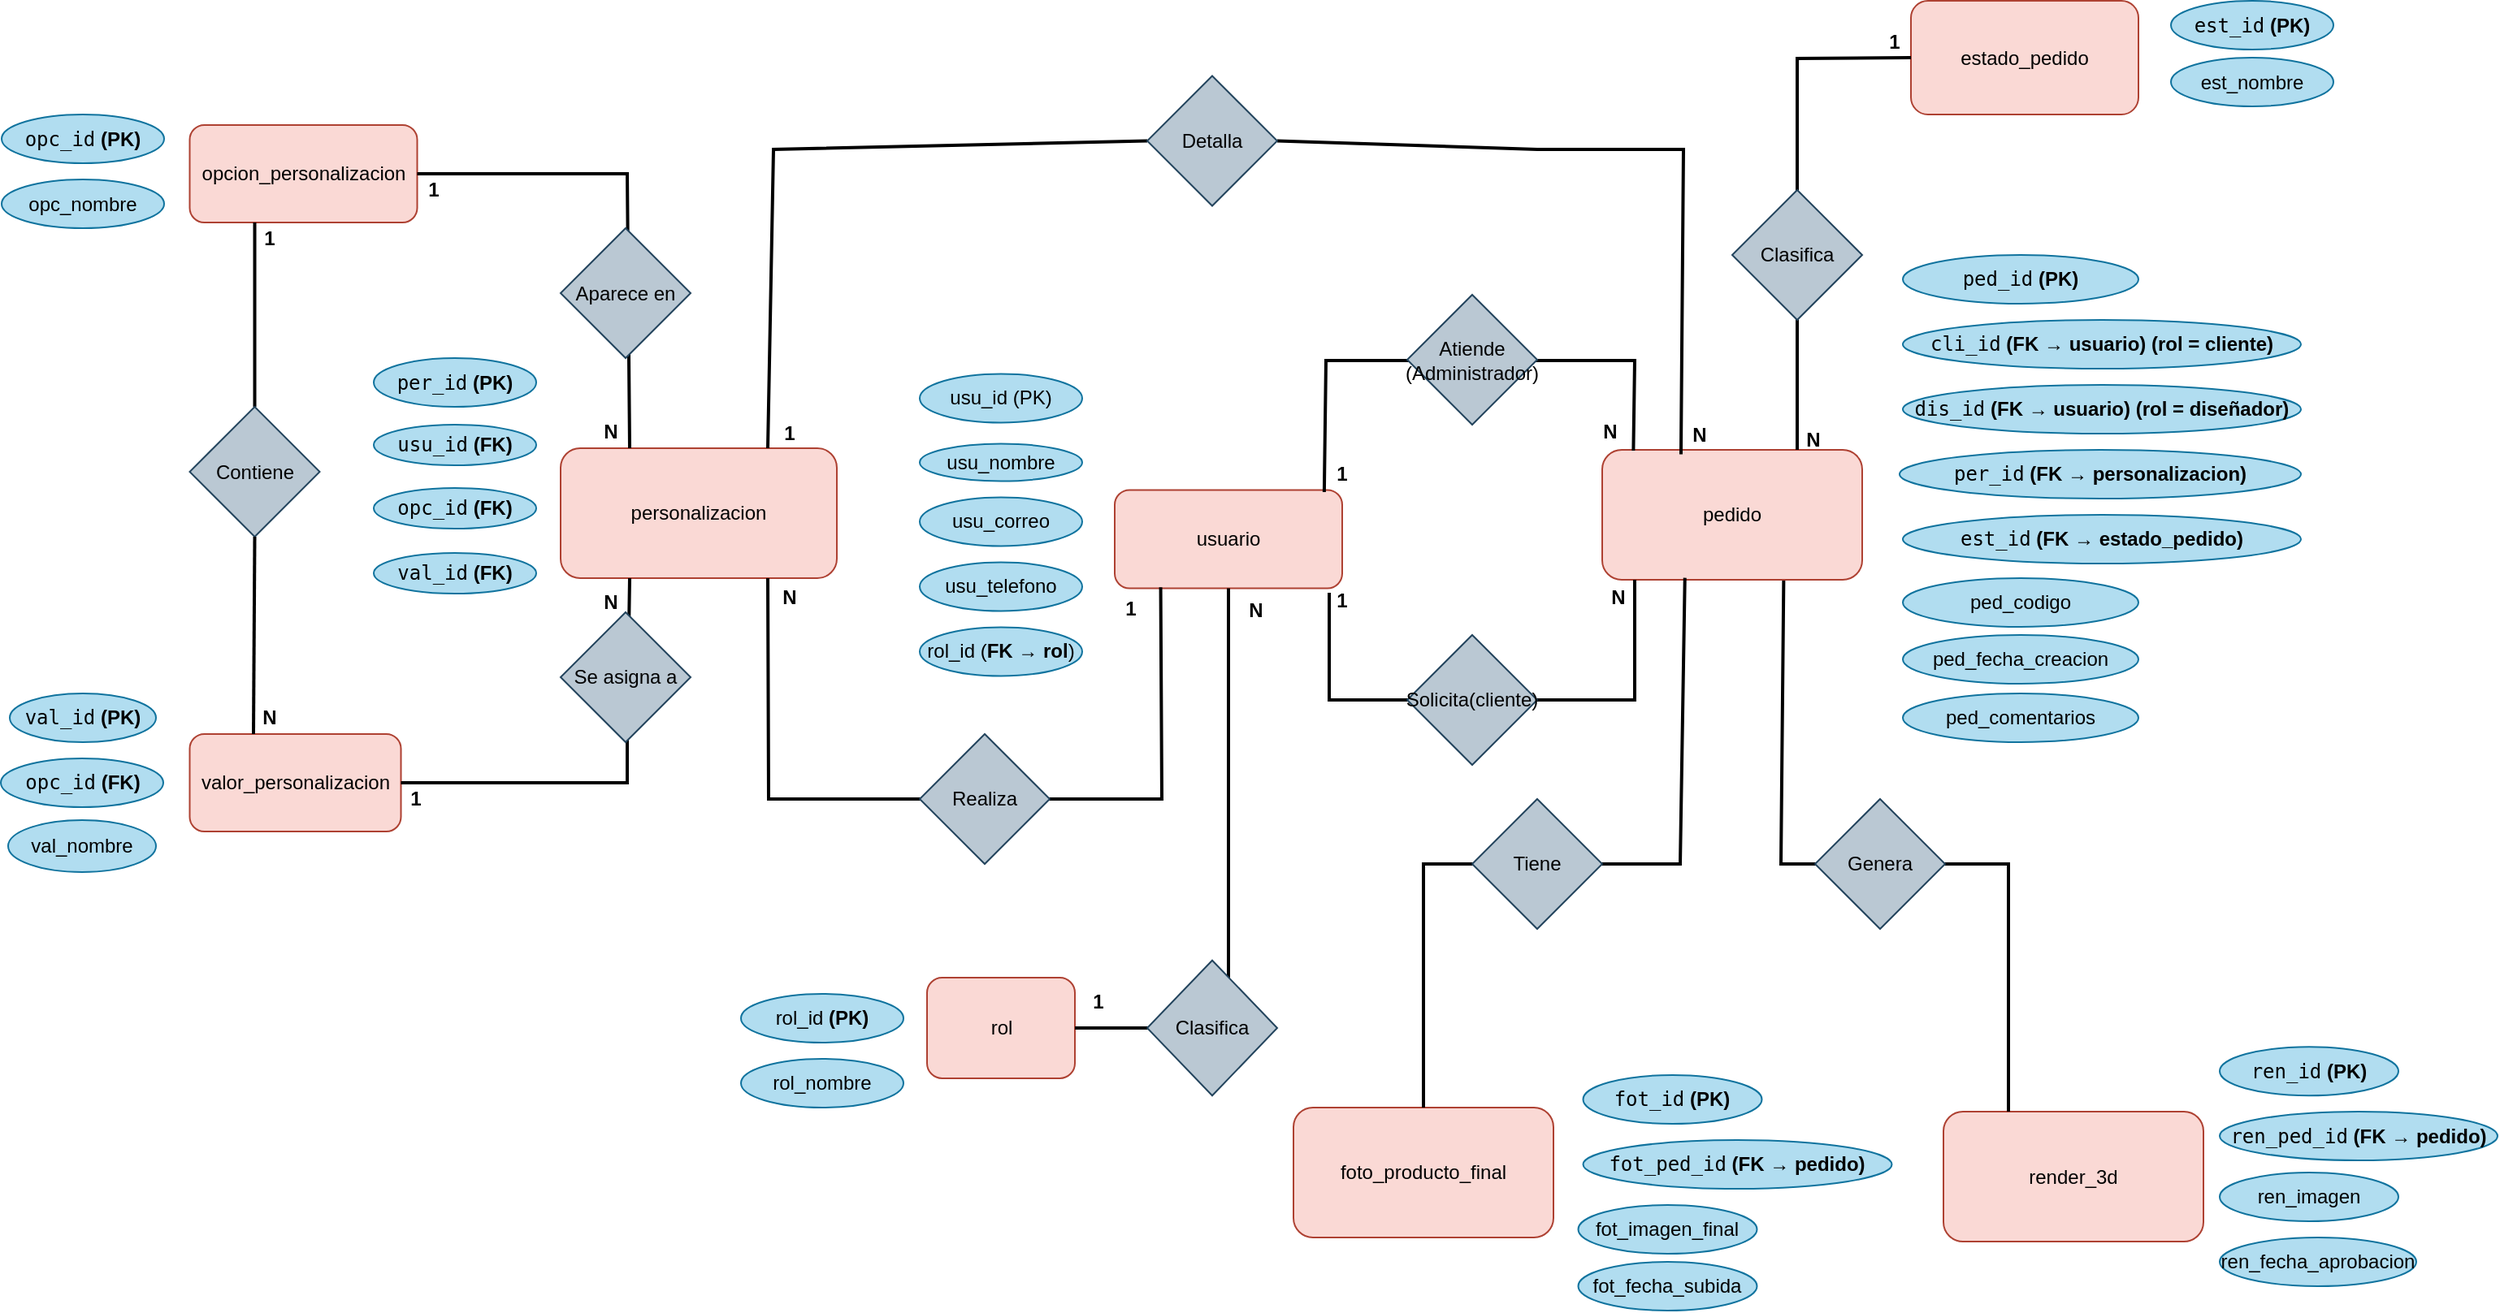 <mxfile version="26.1.0">
  <diagram name="Página-1" id="IZ9aaX0CL8ISWYpzeLji">
    <mxGraphModel dx="3585" dy="3099" grid="1" gridSize="10" guides="1" tooltips="1" connect="1" arrows="1" fold="1" page="1" pageScale="1" pageWidth="827" pageHeight="1169" math="0" shadow="0">
      <root>
        <mxCell id="0" />
        <mxCell id="1" parent="0" />
        <mxCell id="XxPVWchY2s5UTxcfIhzu-47" style="edgeStyle=orthogonalEdgeStyle;rounded=0;orthogonalLoop=1;jettySize=auto;html=1;exitX=0.5;exitY=1;exitDx=0;exitDy=0;" parent="1" edge="1">
          <mxGeometry relative="1" as="geometry">
            <mxPoint x="972.75" y="-474.5" as="sourcePoint" />
            <mxPoint x="972.75" y="-474.5" as="targetPoint" />
          </mxGeometry>
        </mxCell>
        <mxCell id="C6trESYmQw4pcrg69I6m-8" value="&lt;div&gt;pedido&lt;/div&gt;" style="rounded=1;whiteSpace=wrap;html=1;fillColor=#fad9d5;strokeColor=#ae4132;" parent="1" vertex="1">
          <mxGeometry x="1070" y="-775" width="160" height="80" as="geometry" />
        </mxCell>
        <mxCell id="C6trESYmQw4pcrg69I6m-11" value="personalizacion" style="rounded=1;whiteSpace=wrap;html=1;fillColor=#fad9d5;strokeColor=#ae4132;" parent="1" vertex="1">
          <mxGeometry x="429" y="-776" width="170" height="80" as="geometry" />
        </mxCell>
        <mxCell id="C6trESYmQw4pcrg69I6m-14" value="&lt;div&gt;foto_producto_final&lt;/div&gt;" style="rounded=1;whiteSpace=wrap;html=1;fillColor=#fad9d5;strokeColor=#ae4132;" parent="1" vertex="1">
          <mxGeometry x="880" y="-370" width="160" height="80" as="geometry" />
        </mxCell>
        <mxCell id="C6trESYmQw4pcrg69I6m-17" value="&lt;div&gt;render_3d&lt;/div&gt;" style="rounded=1;whiteSpace=wrap;html=1;fillColor=#fad9d5;strokeColor=#ae4132;" parent="1" vertex="1">
          <mxGeometry x="1280" y="-367.5" width="160" height="80" as="geometry" />
        </mxCell>
        <mxCell id="C6trESYmQw4pcrg69I6m-18" value="&lt;div&gt;usuario&lt;/div&gt;" style="rounded=1;whiteSpace=wrap;html=1;fillColor=#fad9d5;strokeColor=#ae4132;" parent="1" vertex="1">
          <mxGeometry x="770" y="-750.25" width="140" height="60.5" as="geometry" />
        </mxCell>
        <mxCell id="C6trESYmQw4pcrg69I6m-19" value="usu_nombre" style="ellipse;whiteSpace=wrap;html=1;fillColor=#b1ddf0;strokeColor=#10739e;" parent="1" vertex="1">
          <mxGeometry x="650" y="-778.75" width="100" height="23" as="geometry" />
        </mxCell>
        <mxCell id="C6trESYmQw4pcrg69I6m-20" value="usu_correo" style="ellipse;whiteSpace=wrap;html=1;fillColor=#b1ddf0;strokeColor=#10739e;" parent="1" vertex="1">
          <mxGeometry x="650" y="-745.75" width="100" height="30" as="geometry" />
        </mxCell>
        <mxCell id="C6trESYmQw4pcrg69I6m-21" value="usu_telefono" style="ellipse;whiteSpace=wrap;html=1;fillColor=#b1ddf0;strokeColor=#10739e;" parent="1" vertex="1">
          <mxGeometry x="650" y="-705.75" width="100" height="30" as="geometry" />
        </mxCell>
        <mxCell id="C6trESYmQw4pcrg69I6m-22" value="usu_id (PK)" style="ellipse;whiteSpace=wrap;html=1;fillColor=#b1ddf0;strokeColor=#10739e;" parent="1" vertex="1">
          <mxGeometry x="650" y="-821.75" width="100" height="30" as="geometry" />
        </mxCell>
        <mxCell id="C6trESYmQw4pcrg69I6m-23" value="rol_id (&lt;b&gt;FK → rol&lt;/b&gt;)" style="ellipse;whiteSpace=wrap;html=1;fillColor=#b1ddf0;strokeColor=#10739e;" parent="1" vertex="1">
          <mxGeometry x="650" y="-665.75" width="100" height="30" as="geometry" />
        </mxCell>
        <mxCell id="C6trESYmQw4pcrg69I6m-24" value="&lt;code data-end=&quot;754&quot; data-start=&quot;746&quot;&gt;usu_id&lt;/code&gt; &lt;strong data-end=&quot;773&quot; data-start=&quot;755&quot;&gt;(FK)&lt;/strong&gt;" style="ellipse;whiteSpace=wrap;html=1;fillColor=#b1ddf0;strokeColor=#10739e;" parent="1" vertex="1">
          <mxGeometry x="314" y="-790.5" width="100" height="25" as="geometry" />
        </mxCell>
        <mxCell id="C6trESYmQw4pcrg69I6m-25" value="&lt;code data-end=&quot;786&quot; data-start=&quot;778&quot;&gt;opc_id&lt;/code&gt; &lt;strong data-end=&quot;820&quot; data-start=&quot;787&quot;&gt;(FK)&lt;/strong&gt;" style="ellipse;whiteSpace=wrap;html=1;fillColor=#b1ddf0;strokeColor=#10739e;" parent="1" vertex="1">
          <mxGeometry x="314" y="-751.5" width="100" height="25" as="geometry" />
        </mxCell>
        <mxCell id="C6trESYmQw4pcrg69I6m-26" value="&lt;code data-end=&quot;833&quot; data-start=&quot;825&quot;&gt;val_id&lt;/code&gt; &lt;strong data-end=&quot;866&quot; data-start=&quot;834&quot;&gt;(FK&lt;/strong&gt;&lt;strong style=&quot;background-color: transparent; color: light-dark(rgb(0, 0, 0), rgb(255, 255, 255));&quot; data-end=&quot;866&quot; data-start=&quot;834&quot;&gt;)&lt;/strong&gt;" style="ellipse;whiteSpace=wrap;html=1;fillColor=#b1ddf0;strokeColor=#10739e;" parent="1" vertex="1">
          <mxGeometry x="314" y="-711.5" width="100" height="25" as="geometry" />
        </mxCell>
        <mxCell id="C6trESYmQw4pcrg69I6m-27" value="&lt;code data-end=&quot;732&quot; data-start=&quot;724&quot;&gt;per_id&lt;/code&gt; &lt;strong data-end=&quot;741&quot; data-start=&quot;733&quot;&gt;(PK)&lt;/strong&gt;" style="ellipse;whiteSpace=wrap;html=1;fillColor=#b1ddf0;strokeColor=#10739e;" parent="1" vertex="1">
          <mxGeometry x="314" y="-831.5" width="100" height="30" as="geometry" />
        </mxCell>
        <mxCell id="C6trESYmQw4pcrg69I6m-29" value="&lt;code data-end=&quot;1222&quot; data-start=&quot;1214&quot;&gt;ren_id&lt;/code&gt; &lt;strong data-end=&quot;1231&quot; data-start=&quot;1223&quot;&gt;(PK)&lt;/strong&gt;" style="ellipse;whiteSpace=wrap;html=1;fillColor=#b1ddf0;strokeColor=#10739e;" parent="1" vertex="1">
          <mxGeometry x="1450" y="-407.38" width="110" height="30" as="geometry" />
        </mxCell>
        <mxCell id="C6trESYmQw4pcrg69I6m-30" value="ren_imagen" style="ellipse;whiteSpace=wrap;html=1;fillColor=#b1ddf0;strokeColor=#10739e;" parent="1" vertex="1">
          <mxGeometry x="1450" y="-330" width="110" height="30" as="geometry" />
        </mxCell>
        <mxCell id="C6trESYmQw4pcrg69I6m-31" value="ren_fecha_aprobacion" style="ellipse;whiteSpace=wrap;html=1;fillColor=#b1ddf0;strokeColor=#10739e;" parent="1" vertex="1">
          <mxGeometry x="1450" y="-290" width="121" height="30" as="geometry" />
        </mxCell>
        <mxCell id="C6trESYmQw4pcrg69I6m-32" value="&lt;code data-end=&quot;969&quot; data-start=&quot;961&quot;&gt;ped_id&lt;/code&gt; &lt;strong data-end=&quot;978&quot; data-start=&quot;970&quot;&gt;(PK)&lt;/strong&gt;" style="ellipse;whiteSpace=wrap;html=1;fillColor=#b1ddf0;strokeColor=#10739e;" parent="1" vertex="1">
          <mxGeometry x="1255" y="-895" width="145" height="30" as="geometry" />
        </mxCell>
        <mxCell id="C6trESYmQw4pcrg69I6m-33" value="&lt;code data-end=&quot;991&quot; data-start=&quot;983&quot;&gt;cli_id&lt;/code&gt;&amp;nbsp;&lt;b&gt;(FK → usuario) (rol = cliente)&lt;/b&gt;" style="ellipse;whiteSpace=wrap;html=1;fillColor=#b1ddf0;strokeColor=#10739e;" parent="1" vertex="1">
          <mxGeometry x="1255" y="-855" width="245" height="30" as="geometry" />
        </mxCell>
        <mxCell id="C6trESYmQw4pcrg69I6m-34" value="&lt;code data-end=&quot;1248&quot; data-start=&quot;1236&quot;&gt;ren_ped_id&lt;/code&gt; &lt;strong data-end=&quot;1266&quot; data-start=&quot;1249&quot;&gt;(FK → pedido)&lt;/strong&gt;" style="ellipse;whiteSpace=wrap;html=1;fillColor=#b1ddf0;strokeColor=#10739e;" parent="1" vertex="1">
          <mxGeometry x="1450" y="-367.5" width="171" height="30" as="geometry" />
        </mxCell>
        <mxCell id="C6trESYmQw4pcrg69I6m-35" value="&lt;code data-end=&quot;1023&quot; data-start=&quot;1015&quot;&gt;dis_id&lt;/code&gt; &lt;strong data-end=&quot;1042&quot; data-start=&quot;1024&quot;&gt;(FK → usuario) (rol = diseñador)&lt;/strong&gt;" style="ellipse;whiteSpace=wrap;html=1;fillColor=#b1ddf0;strokeColor=#10739e;" parent="1" vertex="1">
          <mxGeometry x="1255" y="-815" width="245" height="30" as="geometry" />
        </mxCell>
        <mxCell id="C6trESYmQw4pcrg69I6m-36" value="&lt;code data-end=&quot;1055&quot; data-start=&quot;1047&quot;&gt;per_id&lt;/code&gt;&amp;nbsp;&lt;b&gt;(FK → personalizacion)&lt;/b&gt;" style="ellipse;whiteSpace=wrap;html=1;fillColor=#b1ddf0;strokeColor=#10739e;" parent="1" vertex="1">
          <mxGeometry x="1253" y="-775" width="247" height="30" as="geometry" />
        </mxCell>
        <mxCell id="C6trESYmQw4pcrg69I6m-37" value="&lt;code data-end=&quot;1095&quot; data-start=&quot;1087&quot;&gt;est_id&lt;/code&gt; &lt;strong data-end=&quot;1120&quot; data-start=&quot;1096&quot;&gt;(FK → estado_pedido)&lt;/strong&gt;" style="ellipse;whiteSpace=wrap;html=1;fillColor=#b1ddf0;strokeColor=#10739e;" parent="1" vertex="1">
          <mxGeometry x="1255" y="-735" width="245" height="30" as="geometry" />
        </mxCell>
        <mxCell id="C6trESYmQw4pcrg69I6m-38" value="&lt;code data-end=&quot;1394&quot; data-start=&quot;1386&quot;&gt;fot_id&lt;/code&gt; &lt;strong data-end=&quot;1403&quot; data-start=&quot;1395&quot;&gt;(PK)&lt;/strong&gt;" style="ellipse;whiteSpace=wrap;html=1;fillColor=#b1ddf0;strokeColor=#10739e;" parent="1" vertex="1">
          <mxGeometry x="1058.25" y="-390" width="110" height="30" as="geometry" />
        </mxCell>
        <mxCell id="C6trESYmQw4pcrg69I6m-39" value="&lt;code data-end=&quot;1420&quot; data-start=&quot;1408&quot;&gt;fot_ped_id&lt;/code&gt; &lt;strong data-end=&quot;1438&quot; data-start=&quot;1421&quot;&gt;(FK → pedido)&lt;/strong&gt;" style="ellipse;whiteSpace=wrap;html=1;fillColor=#b1ddf0;strokeColor=#10739e;" parent="1" vertex="1">
          <mxGeometry x="1058.25" y="-350" width="190" height="30" as="geometry" />
        </mxCell>
        <mxCell id="C6trESYmQw4pcrg69I6m-40" value="fot_imagen_final" style="ellipse;whiteSpace=wrap;html=1;fillColor=#b1ddf0;strokeColor=#10739e;" parent="1" vertex="1">
          <mxGeometry x="1055.25" y="-310" width="110" height="30" as="geometry" />
        </mxCell>
        <mxCell id="C6trESYmQw4pcrg69I6m-41" value="fot_fecha_subida" style="ellipse;whiteSpace=wrap;html=1;fillColor=#b1ddf0;strokeColor=#10739e;" parent="1" vertex="1">
          <mxGeometry x="1055.25" y="-275" width="110" height="30" as="geometry" />
        </mxCell>
        <mxCell id="C6trESYmQw4pcrg69I6m-53" value="&lt;div&gt;opcion_personalizacion&lt;/div&gt;" style="rounded=1;whiteSpace=wrap;html=1;fillColor=#fad9d5;strokeColor=#ae4132;" parent="1" vertex="1">
          <mxGeometry x="200.75" y="-975" width="140" height="60" as="geometry" />
        </mxCell>
        <mxCell id="C6trESYmQw4pcrg69I6m-54" value="&lt;code data-end=&quot;535&quot; data-start=&quot;527&quot;&gt;opc_id&lt;/code&gt; &lt;strong data-end=&quot;544&quot; data-start=&quot;536&quot;&gt;(PK)&lt;/strong&gt;" style="ellipse;whiteSpace=wrap;html=1;fillColor=#b1ddf0;strokeColor=#10739e;" parent="1" vertex="1">
          <mxGeometry x="85" y="-981.5" width="100" height="30" as="geometry" />
        </mxCell>
        <mxCell id="C6trESYmQw4pcrg69I6m-57" value="opc_nombre" style="ellipse;whiteSpace=wrap;html=1;fillColor=#b1ddf0;strokeColor=#10739e;" parent="1" vertex="1">
          <mxGeometry x="85" y="-941.5" width="100" height="30" as="geometry" />
        </mxCell>
        <mxCell id="C6trESYmQw4pcrg69I6m-59" value="&lt;div&gt;valor_personalizacion&lt;/div&gt;" style="rounded=1;whiteSpace=wrap;html=1;fillColor=#fad9d5;strokeColor=#ae4132;" parent="1" vertex="1">
          <mxGeometry x="200.75" y="-600" width="130" height="60" as="geometry" />
        </mxCell>
        <mxCell id="C6trESYmQw4pcrg69I6m-61" value="&lt;code data-end=&quot;613&quot; data-start=&quot;605&quot;&gt;val_id&lt;/code&gt; &lt;strong data-end=&quot;622&quot; data-start=&quot;614&quot;&gt;(PK)&lt;/strong&gt;" style="ellipse;whiteSpace=wrap;html=1;fillColor=#b1ddf0;strokeColor=#10739e;" parent="1" vertex="1">
          <mxGeometry x="90" y="-625" width="90" height="30" as="geometry" />
        </mxCell>
        <mxCell id="C6trESYmQw4pcrg69I6m-62" value="&lt;code data-end=&quot;635&quot; data-start=&quot;627&quot;&gt;opc_id&lt;/code&gt; &lt;strong data-end=&quot;669&quot; data-start=&quot;636&quot;&gt;(FK)&lt;/strong&gt;" style="ellipse;whiteSpace=wrap;html=1;fillColor=#b1ddf0;strokeColor=#10739e;" parent="1" vertex="1">
          <mxGeometry x="84.5" y="-585" width="100" height="30" as="geometry" />
        </mxCell>
        <mxCell id="C6trESYmQw4pcrg69I6m-65" value="val_nombre" style="ellipse;whiteSpace=wrap;html=1;fillColor=#b1ddf0;strokeColor=#10739e;" parent="1" vertex="1">
          <mxGeometry x="89" y="-547" width="91" height="32" as="geometry" />
        </mxCell>
        <mxCell id="C6trESYmQw4pcrg69I6m-69" value="" style="endArrow=none;html=1;rounded=0;strokeWidth=2;exitX=0.25;exitY=1;exitDx=0;exitDy=0;entryX=1;entryY=0.5;entryDx=0;entryDy=0;startFill=0;" parent="1" source="C6trESYmQw4pcrg69I6m-11" target="C6trESYmQw4pcrg69I6m-59" edge="1">
          <mxGeometry width="50" height="50" relative="1" as="geometry">
            <mxPoint x="440" y="-480" as="sourcePoint" />
            <mxPoint x="360" y="-460" as="targetPoint" />
            <Array as="points">
              <mxPoint x="470" y="-600" />
              <mxPoint x="470" y="-570" />
            </Array>
          </mxGeometry>
        </mxCell>
        <mxCell id="C6trESYmQw4pcrg69I6m-71" value="" style="endArrow=none;html=1;rounded=0;strokeWidth=2;entryX=1;entryY=0.5;entryDx=0;entryDy=0;exitX=0.25;exitY=0;exitDx=0;exitDy=0;startFill=0;" parent="1" source="C6trESYmQw4pcrg69I6m-11" target="C6trESYmQw4pcrg69I6m-53" edge="1">
          <mxGeometry width="50" height="50" relative="1" as="geometry">
            <mxPoint x="470" y="-803" as="sourcePoint" />
            <mxPoint x="360" y="-590" as="targetPoint" />
            <Array as="points">
              <mxPoint x="470" y="-945" />
              <mxPoint x="390" y="-945" />
            </Array>
          </mxGeometry>
        </mxCell>
        <mxCell id="iTw_0Gi6TsxQGqDamsl1-1" value="estado_pedido" style="rounded=1;whiteSpace=wrap;html=1;fillColor=#fad9d5;strokeColor=#ae4132;" parent="1" vertex="1">
          <mxGeometry x="1260" y="-1051.5" width="140" height="70" as="geometry" />
        </mxCell>
        <mxCell id="iTw_0Gi6TsxQGqDamsl1-2" value="" style="endArrow=none;html=1;rounded=0;exitX=0.75;exitY=0;exitDx=0;exitDy=0;strokeWidth=2;entryX=0;entryY=0.5;entryDx=0;entryDy=0;startFill=0;" parent="1" source="C6trESYmQw4pcrg69I6m-8" target="iTw_0Gi6TsxQGqDamsl1-1" edge="1">
          <mxGeometry width="50" height="50" relative="1" as="geometry">
            <mxPoint x="1100" y="-1010" as="sourcePoint" />
            <mxPoint x="1320" y="-955" as="targetPoint" />
            <Array as="points">
              <mxPoint x="1190" y="-1016" />
            </Array>
          </mxGeometry>
        </mxCell>
        <mxCell id="iTw_0Gi6TsxQGqDamsl1-3" value="&lt;code data-end=&quot;908&quot; data-start=&quot;900&quot;&gt;est_id&lt;/code&gt; &lt;strong data-end=&quot;917&quot; data-start=&quot;909&quot;&gt;(PK)&lt;/strong&gt;" style="ellipse;whiteSpace=wrap;html=1;fillColor=#b1ddf0;strokeColor=#10739e;" parent="1" vertex="1">
          <mxGeometry x="1420" y="-1051.5" width="100" height="30" as="geometry" />
        </mxCell>
        <mxCell id="iTw_0Gi6TsxQGqDamsl1-4" value="est_nombre" style="ellipse;whiteSpace=wrap;html=1;fillColor=#b1ddf0;strokeColor=#10739e;" parent="1" vertex="1">
          <mxGeometry x="1420" y="-1016.5" width="100" height="30" as="geometry" />
        </mxCell>
        <mxCell id="iTw_0Gi6TsxQGqDamsl1-22" style="edgeStyle=orthogonalEdgeStyle;rounded=0;orthogonalLoop=1;jettySize=auto;html=1;exitX=0.5;exitY=1;exitDx=0;exitDy=0;" parent="1" source="C6trESYmQw4pcrg69I6m-53" target="C6trESYmQw4pcrg69I6m-53" edge="1">
          <mxGeometry relative="1" as="geometry" />
        </mxCell>
        <mxCell id="bpK82tE5_ITDEP0XPywQ-1" value="ped_codigo" style="ellipse;whiteSpace=wrap;html=1;fillColor=#b1ddf0;strokeColor=#10739e;" parent="1" vertex="1">
          <mxGeometry x="1255" y="-696" width="145" height="30" as="geometry" />
        </mxCell>
        <mxCell id="bpK82tE5_ITDEP0XPywQ-2" value="ped_fecha_creacion" style="ellipse;whiteSpace=wrap;html=1;fillColor=#b1ddf0;strokeColor=#10739e;" parent="1" vertex="1">
          <mxGeometry x="1255" y="-661" width="145" height="30" as="geometry" />
        </mxCell>
        <mxCell id="bpK82tE5_ITDEP0XPywQ-3" value="ped_comentarios" style="ellipse;whiteSpace=wrap;html=1;fillColor=#b1ddf0;strokeColor=#10739e;" parent="1" vertex="1">
          <mxGeometry x="1255" y="-625" width="145" height="30" as="geometry" />
        </mxCell>
        <mxCell id="bpK82tE5_ITDEP0XPywQ-11" value="Aparece en" style="rhombus;whiteSpace=wrap;html=1;fillColor=#bac8d3;strokeColor=#23445d;" parent="1" vertex="1">
          <mxGeometry x="429" y="-911.5" width="80" height="80" as="geometry" />
        </mxCell>
        <mxCell id="bpK82tE5_ITDEP0XPywQ-13" value="Se asigna a" style="rhombus;whiteSpace=wrap;html=1;fillColor=#bac8d3;strokeColor=#23445d;" parent="1" vertex="1">
          <mxGeometry x="429" y="-675" width="80" height="80" as="geometry" />
        </mxCell>
        <mxCell id="puTCxptpzCIVoUaB8R5G-12" value="" style="endArrow=none;html=1;rounded=0;strokeWidth=2;entryX=0.75;entryY=1;entryDx=0;entryDy=0;exitX=0.202;exitY=0.99;exitDx=0;exitDy=0;exitPerimeter=0;" parent="1" source="C6trESYmQw4pcrg69I6m-18" target="C6trESYmQw4pcrg69I6m-11" edge="1">
          <mxGeometry width="50" height="50" relative="1" as="geometry">
            <mxPoint x="800" y="-680" as="sourcePoint" />
            <mxPoint x="570" y="-680" as="targetPoint" />
            <Array as="points">
              <mxPoint x="799" y="-560" />
              <mxPoint x="557" y="-560" />
            </Array>
          </mxGeometry>
        </mxCell>
        <mxCell id="puTCxptpzCIVoUaB8R5G-30" value="" style="endArrow=none;html=1;rounded=0;exitX=0.5;exitY=0;exitDx=0;exitDy=0;strokeWidth=2;entryX=0.25;entryY=1;entryDx=0;entryDy=0;startFill=0;" parent="1" source="puTCxptpzCIVoUaB8R5G-23" edge="1">
          <mxGeometry width="50" height="50" relative="1" as="geometry">
            <mxPoint x="238.25" y="-600" as="sourcePoint" />
            <mxPoint x="240.75" y="-915" as="targetPoint" />
            <Array as="points" />
          </mxGeometry>
        </mxCell>
        <mxCell id="puTCxptpzCIVoUaB8R5G-23" value="Contiene" style="rhombus;whiteSpace=wrap;html=1;fillColor=#bac8d3;strokeColor=#23445d;" parent="1" vertex="1">
          <mxGeometry x="200.75" y="-801.5" width="80" height="80" as="geometry" />
        </mxCell>
        <mxCell id="puTCxptpzCIVoUaB8R5G-33" value="" style="endArrow=none;html=1;rounded=0;strokeWidth=2;exitX=0.5;exitY=1;exitDx=0;exitDy=0;" parent="1" source="puTCxptpzCIVoUaB8R5G-23" edge="1">
          <mxGeometry width="50" height="50" relative="1" as="geometry">
            <mxPoint x="230" y="-679" as="sourcePoint" />
            <mxPoint x="240" y="-600" as="targetPoint" />
            <Array as="points" />
          </mxGeometry>
        </mxCell>
        <mxCell id="puTCxptpzCIVoUaB8R5G-35" value="" style="endArrow=none;html=1;rounded=0;strokeWidth=2;startFill=0;entryX=0.75;entryY=0;entryDx=0;entryDy=0;exitX=0;exitY=0.5;exitDx=0;exitDy=0;" parent="1" source="F0goPvFGiSVc08ykn2L--41" edge="1" target="C6trESYmQw4pcrg69I6m-11">
          <mxGeometry width="50" height="50" relative="1" as="geometry">
            <mxPoint x="560" y="-955" as="sourcePoint" />
            <mxPoint x="560" y="-800" as="targetPoint" />
            <Array as="points">
              <mxPoint x="560" y="-960" />
            </Array>
          </mxGeometry>
        </mxCell>
        <mxCell id="F0goPvFGiSVc08ykn2L--1" value="rol" style="rounded=1;whiteSpace=wrap;html=1;fillColor=#fad9d5;strokeColor=#ae4132;" vertex="1" parent="1">
          <mxGeometry x="654.5" y="-450" width="91" height="62" as="geometry" />
        </mxCell>
        <mxCell id="F0goPvFGiSVc08ykn2L--2" value="rol_id &lt;b&gt;(PK)&lt;/b&gt;" style="ellipse;whiteSpace=wrap;html=1;fillColor=#b1ddf0;strokeColor=#10739e;" vertex="1" parent="1">
          <mxGeometry x="540" y="-440" width="100" height="30" as="geometry" />
        </mxCell>
        <mxCell id="F0goPvFGiSVc08ykn2L--3" value="rol_nombre" style="ellipse;whiteSpace=wrap;html=1;fillColor=#b1ddf0;strokeColor=#10739e;" vertex="1" parent="1">
          <mxGeometry x="540" y="-400" width="100" height="30" as="geometry" />
        </mxCell>
        <mxCell id="F0goPvFGiSVc08ykn2L--8" value="" style="endArrow=none;html=1;rounded=0;strokeWidth=2;exitX=0.75;exitY=0;exitDx=0;exitDy=0;entryX=0.943;entryY=1.045;entryDx=0;entryDy=0;entryPerimeter=0;" edge="1" parent="1" source="F0goPvFGiSVc08ykn2L--28" target="C6trESYmQw4pcrg69I6m-18">
          <mxGeometry width="50" height="50" relative="1" as="geometry">
            <mxPoint x="950" y="-621" as="sourcePoint" />
            <mxPoint x="870" y="-681.5" as="targetPoint" />
            <Array as="points">
              <mxPoint x="1090" y="-621" />
              <mxPoint x="902" y="-621" />
            </Array>
          </mxGeometry>
        </mxCell>
        <mxCell id="F0goPvFGiSVc08ykn2L--9" value="" style="endArrow=none;html=1;rounded=0;strokeWidth=2;entryX=0.921;entryY=0.021;entryDx=0;entryDy=0;entryPerimeter=0;exitX=0.12;exitY=0.006;exitDx=0;exitDy=0;exitPerimeter=0;" edge="1" parent="1" source="C6trESYmQw4pcrg69I6m-8" target="C6trESYmQw4pcrg69I6m-18">
          <mxGeometry width="50" height="50" relative="1" as="geometry">
            <mxPoint x="1090" y="-780" as="sourcePoint" />
            <mxPoint x="910" y="-760" as="targetPoint" />
            <Array as="points">
              <mxPoint x="1090" y="-830" />
              <mxPoint x="900" y="-830" />
            </Array>
          </mxGeometry>
        </mxCell>
        <mxCell id="F0goPvFGiSVc08ykn2L--15" value="Atiende (Administrador)" style="rhombus;whiteSpace=wrap;html=1;fillColor=#bac8d3;strokeColor=#23445d;" vertex="1" parent="1">
          <mxGeometry x="950" y="-870.5" width="80" height="80" as="geometry" />
        </mxCell>
        <mxCell id="F0goPvFGiSVc08ykn2L--16" value="Solicita(cliente)" style="rhombus;whiteSpace=wrap;html=1;fillColor=#bac8d3;strokeColor=#23445d;" vertex="1" parent="1">
          <mxGeometry x="950" y="-661" width="80" height="80" as="geometry" />
        </mxCell>
        <mxCell id="F0goPvFGiSVc08ykn2L--17" value="" style="endArrow=none;html=1;rounded=0;strokeWidth=2;exitX=0.5;exitY=1;exitDx=0;exitDy=0;entryX=1;entryY=0.5;entryDx=0;entryDy=0;" edge="1" parent="1" source="C6trESYmQw4pcrg69I6m-18" target="F0goPvFGiSVc08ykn2L--1">
          <mxGeometry width="50" height="50" relative="1" as="geometry">
            <mxPoint x="840" y="-686.5" as="sourcePoint" />
            <mxPoint x="745.5" y="-415.75" as="targetPoint" />
            <Array as="points">
              <mxPoint x="840" y="-419" />
            </Array>
          </mxGeometry>
        </mxCell>
        <mxCell id="F0goPvFGiSVc08ykn2L--14" value="Clasifica" style="rhombus;whiteSpace=wrap;html=1;strokeColor=#23445d;fillColor=#bac8d3;" vertex="1" parent="1">
          <mxGeometry x="790" y="-460.63" width="80" height="83.25" as="geometry" />
        </mxCell>
        <mxCell id="F0goPvFGiSVc08ykn2L--20" value="Realiza" style="rhombus;whiteSpace=wrap;html=1;fillColor=#bac8d3;strokeColor=#23445d;" vertex="1" parent="1">
          <mxGeometry x="650" y="-600" width="80" height="80" as="geometry" />
        </mxCell>
        <mxCell id="F0goPvFGiSVc08ykn2L--22" value="&lt;b&gt;1&lt;/b&gt;" style="text;html=1;align=center;verticalAlign=middle;whiteSpace=wrap;rounded=0;" vertex="1" parent="1">
          <mxGeometry x="730" y="-450" width="60" height="30" as="geometry" />
        </mxCell>
        <mxCell id="F0goPvFGiSVc08ykn2L--24" value="&lt;b&gt;N&lt;/b&gt;" style="text;html=1;align=center;verticalAlign=middle;whiteSpace=wrap;rounded=0;" vertex="1" parent="1">
          <mxGeometry x="827" y="-691" width="60" height="30" as="geometry" />
        </mxCell>
        <mxCell id="F0goPvFGiSVc08ykn2L--25" value="&lt;b&gt;1&lt;/b&gt;" style="text;html=1;align=center;verticalAlign=middle;whiteSpace=wrap;rounded=0;" vertex="1" parent="1">
          <mxGeometry x="890" y="-691.75" width="40" height="19.75" as="geometry" />
        </mxCell>
        <mxCell id="F0goPvFGiSVc08ykn2L--26" value="&lt;b&gt;1&lt;/b&gt;" style="text;html=1;align=center;verticalAlign=middle;whiteSpace=wrap;rounded=0;" vertex="1" parent="1">
          <mxGeometry x="890" y="-769.88" width="40" height="19.75" as="geometry" />
        </mxCell>
        <mxCell id="F0goPvFGiSVc08ykn2L--27" value="&lt;b&gt;N&lt;/b&gt;" style="text;html=1;align=center;verticalAlign=middle;whiteSpace=wrap;rounded=0;" vertex="1" parent="1">
          <mxGeometry x="1055.25" y="-796.5" width="40" height="21.5" as="geometry" />
        </mxCell>
        <mxCell id="F0goPvFGiSVc08ykn2L--28" value="&lt;b&gt;N&lt;/b&gt;" style="text;html=1;align=center;verticalAlign=middle;whiteSpace=wrap;rounded=0;" vertex="1" parent="1">
          <mxGeometry x="1060" y="-695" width="40" height="21.5" as="geometry" />
        </mxCell>
        <mxCell id="F0goPvFGiSVc08ykn2L--29" value="&lt;b&gt;1&lt;/b&gt;" style="text;html=1;align=center;verticalAlign=middle;whiteSpace=wrap;rounded=0;" vertex="1" parent="1">
          <mxGeometry x="760" y="-686.5" width="40" height="19.75" as="geometry" />
        </mxCell>
        <mxCell id="F0goPvFGiSVc08ykn2L--30" value="&lt;b&gt;N&lt;/b&gt;" style="text;html=1;align=center;verticalAlign=middle;whiteSpace=wrap;rounded=0;" vertex="1" parent="1">
          <mxGeometry x="550" y="-695" width="40" height="21.5" as="geometry" />
        </mxCell>
        <mxCell id="F0goPvFGiSVc08ykn2L--31" value="&lt;b&gt;1&lt;/b&gt;" style="text;html=1;align=center;verticalAlign=middle;whiteSpace=wrap;rounded=0;" vertex="1" parent="1">
          <mxGeometry x="330.75" y="-945" width="40" height="19.75" as="geometry" />
        </mxCell>
        <mxCell id="F0goPvFGiSVc08ykn2L--32" value="&lt;b&gt;1&lt;/b&gt;" style="text;html=1;align=center;verticalAlign=middle;whiteSpace=wrap;rounded=0;" vertex="1" parent="1">
          <mxGeometry x="230" y="-914.87" width="40" height="19.75" as="geometry" />
        </mxCell>
        <mxCell id="F0goPvFGiSVc08ykn2L--33" value="&lt;b&gt;1&lt;/b&gt;" style="text;html=1;align=center;verticalAlign=middle;whiteSpace=wrap;rounded=0;" vertex="1" parent="1">
          <mxGeometry x="320" y="-569.87" width="40" height="19.75" as="geometry" />
        </mxCell>
        <mxCell id="F0goPvFGiSVc08ykn2L--34" value="&lt;b&gt;N&lt;/b&gt;" style="text;html=1;align=center;verticalAlign=middle;whiteSpace=wrap;rounded=0;" vertex="1" parent="1">
          <mxGeometry x="230" y="-620.75" width="40" height="21.5" as="geometry" />
        </mxCell>
        <mxCell id="F0goPvFGiSVc08ykn2L--35" value="&lt;b&gt;N&lt;/b&gt;" style="text;html=1;align=center;verticalAlign=middle;whiteSpace=wrap;rounded=0;" vertex="1" parent="1">
          <mxGeometry x="440" y="-796.5" width="40" height="21.5" as="geometry" />
        </mxCell>
        <mxCell id="F0goPvFGiSVc08ykn2L--36" value="&lt;b&gt;N&lt;/b&gt;" style="text;html=1;align=center;verticalAlign=middle;whiteSpace=wrap;rounded=0;" vertex="1" parent="1">
          <mxGeometry x="440" y="-691.75" width="40" height="21.5" as="geometry" />
        </mxCell>
        <mxCell id="F0goPvFGiSVc08ykn2L--38" value="&lt;b&gt;1&lt;/b&gt;" style="text;html=1;align=center;verticalAlign=middle;whiteSpace=wrap;rounded=0;" vertex="1" parent="1">
          <mxGeometry x="1230" y="-1036.25" width="40" height="19.75" as="geometry" />
        </mxCell>
        <mxCell id="F0goPvFGiSVc08ykn2L--39" value="&lt;b&gt;N&lt;/b&gt;" style="text;html=1;align=center;verticalAlign=middle;whiteSpace=wrap;rounded=0;" vertex="1" parent="1">
          <mxGeometry x="1180" y="-791.38" width="40" height="21.5" as="geometry" />
        </mxCell>
        <mxCell id="F0goPvFGiSVc08ykn2L--40" value="Clasifica" style="rhombus;whiteSpace=wrap;html=1;fillColor=#bac8d3;strokeColor=#23445d;" vertex="1" parent="1">
          <mxGeometry x="1150" y="-935" width="80" height="80" as="geometry" />
        </mxCell>
        <mxCell id="F0goPvFGiSVc08ykn2L--42" value="&lt;b&gt;1&lt;/b&gt;" style="text;html=1;align=center;verticalAlign=middle;whiteSpace=wrap;rounded=0;" vertex="1" parent="1">
          <mxGeometry x="550" y="-794.75" width="40" height="19.75" as="geometry" />
        </mxCell>
        <mxCell id="F0goPvFGiSVc08ykn2L--43" value="&lt;b&gt;N&lt;/b&gt;" style="text;html=1;align=center;verticalAlign=middle;whiteSpace=wrap;rounded=0;" vertex="1" parent="1">
          <mxGeometry x="1110" y="-794.75" width="40" height="21.5" as="geometry" />
        </mxCell>
        <mxCell id="F0goPvFGiSVc08ykn2L--44" value="" style="endArrow=none;html=1;rounded=0;strokeWidth=2;startFill=0;exitX=0.303;exitY=0.035;exitDx=0;exitDy=0;exitPerimeter=0;entryX=1;entryY=0.5;entryDx=0;entryDy=0;" edge="1" parent="1" source="C6trESYmQw4pcrg69I6m-8" target="F0goPvFGiSVc08ykn2L--41">
          <mxGeometry width="50" height="50" relative="1" as="geometry">
            <mxPoint x="1118" y="-772" as="sourcePoint" />
            <mxPoint x="640" y="-1060" as="targetPoint" />
            <Array as="points">
              <mxPoint x="1120" y="-960" />
              <mxPoint x="1030" y="-960" />
            </Array>
          </mxGeometry>
        </mxCell>
        <mxCell id="F0goPvFGiSVc08ykn2L--41" value="Detalla" style="rhombus;whiteSpace=wrap;html=1;fillColor=#bac8d3;strokeColor=#23445d;" vertex="1" parent="1">
          <mxGeometry x="790" y="-1005.25" width="80" height="80" as="geometry" />
        </mxCell>
        <mxCell id="F0goPvFGiSVc08ykn2L--45" value="" style="endArrow=none;html=1;rounded=0;strokeWidth=2;entryX=0.5;entryY=0;entryDx=0;entryDy=0;exitX=0.318;exitY=0.985;exitDx=0;exitDy=0;exitPerimeter=0;" edge="1" parent="1" source="C6trESYmQw4pcrg69I6m-8" target="C6trESYmQw4pcrg69I6m-14">
          <mxGeometry width="50" height="50" relative="1" as="geometry">
            <mxPoint x="1118" y="-690" as="sourcePoint" />
            <mxPoint x="912" y="-677" as="targetPoint" />
            <Array as="points">
              <mxPoint x="1118" y="-520" />
              <mxPoint x="960" y="-520" />
              <mxPoint x="960" y="-420" />
            </Array>
          </mxGeometry>
        </mxCell>
        <mxCell id="F0goPvFGiSVc08ykn2L--46" value="" style="endArrow=none;html=1;rounded=0;strokeWidth=2;entryX=0.25;entryY=0;entryDx=0;entryDy=0;exitX=0.698;exitY=1.006;exitDx=0;exitDy=0;exitPerimeter=0;" edge="1" parent="1" source="C6trESYmQw4pcrg69I6m-8" target="C6trESYmQw4pcrg69I6m-17">
          <mxGeometry width="50" height="50" relative="1" as="geometry">
            <mxPoint x="1180" y="-690" as="sourcePoint" />
            <mxPoint x="970" y="-360" as="targetPoint" />
            <Array as="points">
              <mxPoint x="1180" y="-520" />
              <mxPoint x="1320" y="-520" />
            </Array>
          </mxGeometry>
        </mxCell>
        <mxCell id="bpK82tE5_ITDEP0XPywQ-15" value="Tiene" style="rhombus;whiteSpace=wrap;html=1;fillColor=#bac8d3;strokeColor=#23445d;" parent="1" vertex="1">
          <mxGeometry x="990" y="-560" width="80" height="80" as="geometry" />
        </mxCell>
        <mxCell id="C6trESYmQw4pcrg69I6m-52" value="Genera" style="rhombus;whiteSpace=wrap;html=1;fillColor=#bac8d3;strokeColor=#23445d;" parent="1" vertex="1">
          <mxGeometry x="1201" y="-560" width="80" height="80" as="geometry" />
        </mxCell>
      </root>
    </mxGraphModel>
  </diagram>
</mxfile>
